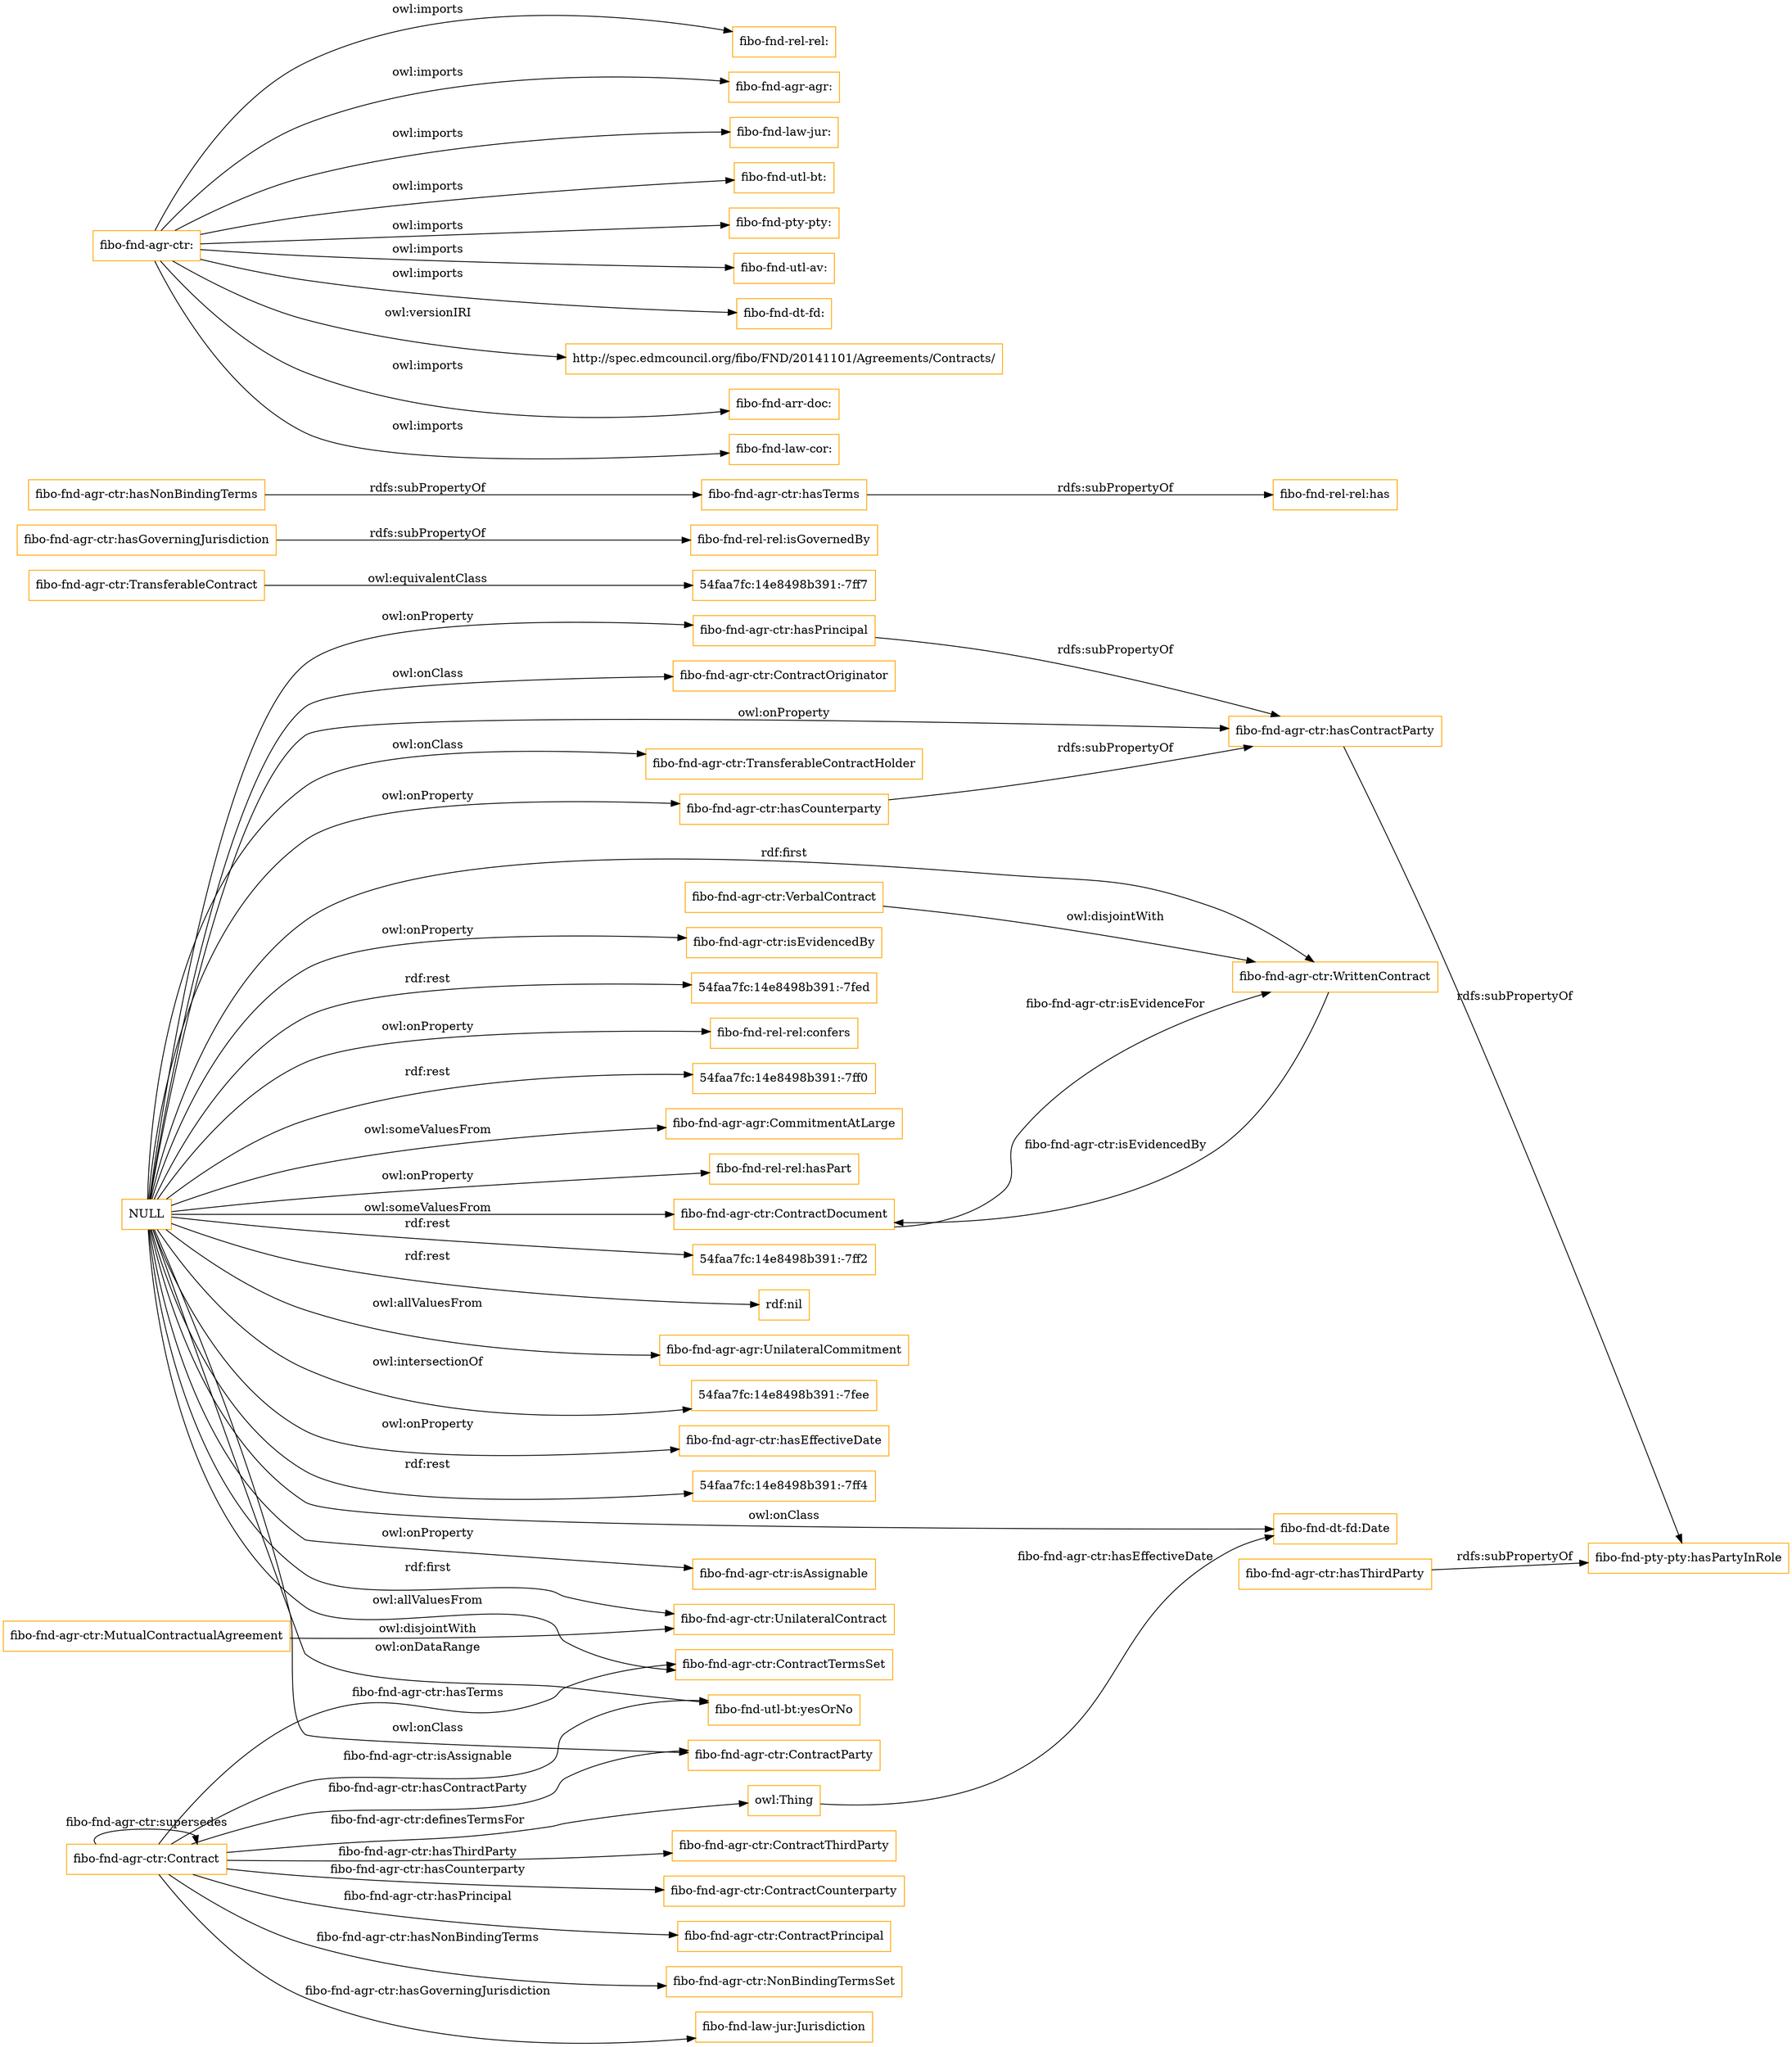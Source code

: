 digraph ar2dtool_diagram { 
rankdir=LR;
size="1501"
node [shape = rectangle, color="orange"]; "fibo-fnd-agr-ctr:ContractDocument" "fibo-fnd-agr-ctr:ContractThirdParty" "fibo-fnd-agr-ctr:TransferableContract" "fibo-fnd-agr-ctr:VerbalContract" "fibo-fnd-agr-ctr:UnilateralContract" "fibo-fnd-agr-ctr:MutualContractualAgreement" "fibo-fnd-agr-ctr:ContractCounterparty" "54faa7fc:14e8498b391:-7ff7" "fibo-fnd-agr-ctr:ContractOriginator" "fibo-fnd-agr-ctr:ContractTermsSet" "fibo-fnd-agr-ctr:Contract" "fibo-fnd-agr-ctr:ContractParty" "fibo-fnd-agr-ctr:ContractPrincipal" "fibo-fnd-agr-ctr:WrittenContract" "fibo-fnd-agr-ctr:NonBindingTermsSet" "fibo-fnd-agr-ctr:TransferableContractHolder" ; /*classes style*/
	"fibo-fnd-agr-ctr:hasCounterparty" -> "fibo-fnd-agr-ctr:hasContractParty" [ label = "rdfs:subPropertyOf" ];
	"NULL" -> "fibo-fnd-agr-ctr:ContractDocument" [ label = "owl:someValuesFrom" ];
	"NULL" -> "fibo-fnd-agr-ctr:UnilateralContract" [ label = "rdf:first" ];
	"NULL" -> "fibo-fnd-agr-ctr:hasCounterparty" [ label = "owl:onProperty" ];
	"NULL" -> "fibo-fnd-agr-ctr:hasContractParty" [ label = "owl:onProperty" ];
	"NULL" -> "fibo-fnd-agr-ctr:isEvidencedBy" [ label = "owl:onProperty" ];
	"NULL" -> "54faa7fc:14e8498b391:-7fed" [ label = "rdf:rest" ];
	"NULL" -> "fibo-fnd-rel-rel:confers" [ label = "owl:onProperty" ];
	"NULL" -> "54faa7fc:14e8498b391:-7ff0" [ label = "rdf:rest" ];
	"NULL" -> "fibo-fnd-agr-ctr:ContractOriginator" [ label = "owl:onClass" ];
	"NULL" -> "fibo-fnd-agr-agr:CommitmentAtLarge" [ label = "owl:someValuesFrom" ];
	"NULL" -> "fibo-fnd-agr-ctr:TransferableContractHolder" [ label = "owl:onClass" ];
	"NULL" -> "fibo-fnd-agr-ctr:WrittenContract" [ label = "rdf:first" ];
	"NULL" -> "fibo-fnd-rel-rel:hasPart" [ label = "owl:onProperty" ];
	"NULL" -> "fibo-fnd-agr-ctr:ContractParty" [ label = "owl:onClass" ];
	"NULL" -> "54faa7fc:14e8498b391:-7ff2" [ label = "rdf:rest" ];
	"NULL" -> "rdf:nil" [ label = "rdf:rest" ];
	"NULL" -> "fibo-fnd-agr-ctr:ContractTermsSet" [ label = "owl:allValuesFrom" ];
	"NULL" -> "fibo-fnd-agr-agr:UnilateralCommitment" [ label = "owl:allValuesFrom" ];
	"NULL" -> "54faa7fc:14e8498b391:-7fee" [ label = "owl:intersectionOf" ];
	"NULL" -> "fibo-fnd-agr-ctr:hasPrincipal" [ label = "owl:onProperty" ];
	"NULL" -> "fibo-fnd-agr-ctr:hasEffectiveDate" [ label = "owl:onProperty" ];
	"NULL" -> "54faa7fc:14e8498b391:-7ff4" [ label = "rdf:rest" ];
	"NULL" -> "fibo-fnd-dt-fd:Date" [ label = "owl:onClass" ];
	"NULL" -> "fibo-fnd-utl-bt:yesOrNo" [ label = "owl:onDataRange" ];
	"NULL" -> "fibo-fnd-agr-ctr:isAssignable" [ label = "owl:onProperty" ];
	"fibo-fnd-agr-ctr:hasGoverningJurisdiction" -> "fibo-fnd-rel-rel:isGovernedBy" [ label = "rdfs:subPropertyOf" ];
	"fibo-fnd-agr-ctr:hasPrincipal" -> "fibo-fnd-agr-ctr:hasContractParty" [ label = "rdfs:subPropertyOf" ];
	"fibo-fnd-agr-ctr:hasContractParty" -> "fibo-fnd-pty-pty:hasPartyInRole" [ label = "rdfs:subPropertyOf" ];
	"fibo-fnd-agr-ctr:TransferableContract" -> "54faa7fc:14e8498b391:-7ff7" [ label = "owl:equivalentClass" ];
	"fibo-fnd-agr-ctr:hasThirdParty" -> "fibo-fnd-pty-pty:hasPartyInRole" [ label = "rdfs:subPropertyOf" ];
	"fibo-fnd-agr-ctr:hasNonBindingTerms" -> "fibo-fnd-agr-ctr:hasTerms" [ label = "rdfs:subPropertyOf" ];
	"fibo-fnd-agr-ctr:VerbalContract" -> "fibo-fnd-agr-ctr:WrittenContract" [ label = "owl:disjointWith" ];
	"fibo-fnd-agr-ctr:hasTerms" -> "fibo-fnd-rel-rel:has" [ label = "rdfs:subPropertyOf" ];
	"fibo-fnd-agr-ctr:" -> "fibo-fnd-rel-rel:" [ label = "owl:imports" ];
	"fibo-fnd-agr-ctr:" -> "fibo-fnd-agr-agr:" [ label = "owl:imports" ];
	"fibo-fnd-agr-ctr:" -> "fibo-fnd-law-jur:" [ label = "owl:imports" ];
	"fibo-fnd-agr-ctr:" -> "fibo-fnd-utl-bt:" [ label = "owl:imports" ];
	"fibo-fnd-agr-ctr:" -> "fibo-fnd-pty-pty:" [ label = "owl:imports" ];
	"fibo-fnd-agr-ctr:" -> "fibo-fnd-utl-av:" [ label = "owl:imports" ];
	"fibo-fnd-agr-ctr:" -> "fibo-fnd-dt-fd:" [ label = "owl:imports" ];
	"fibo-fnd-agr-ctr:" -> "http://spec.edmcouncil.org/fibo/FND/20141101/Agreements/Contracts/" [ label = "owl:versionIRI" ];
	"fibo-fnd-agr-ctr:" -> "fibo-fnd-arr-doc:" [ label = "owl:imports" ];
	"fibo-fnd-agr-ctr:" -> "fibo-fnd-law-cor:" [ label = "owl:imports" ];
	"fibo-fnd-agr-ctr:MutualContractualAgreement" -> "fibo-fnd-agr-ctr:UnilateralContract" [ label = "owl:disjointWith" ];
	"fibo-fnd-agr-ctr:Contract" -> "fibo-fnd-law-jur:Jurisdiction" [ label = "fibo-fnd-agr-ctr:hasGoverningJurisdiction" ];
	"fibo-fnd-agr-ctr:Contract" -> "fibo-fnd-agr-ctr:ContractPrincipal" [ label = "fibo-fnd-agr-ctr:hasPrincipal" ];
	"owl:Thing" -> "fibo-fnd-dt-fd:Date" [ label = "fibo-fnd-agr-ctr:hasEffectiveDate" ];
	"fibo-fnd-agr-ctr:ContractDocument" -> "fibo-fnd-agr-ctr:WrittenContract" [ label = "fibo-fnd-agr-ctr:isEvidenceFor" ];
	"fibo-fnd-agr-ctr:Contract" -> "fibo-fnd-agr-ctr:ContractCounterparty" [ label = "fibo-fnd-agr-ctr:hasCounterparty" ];
	"fibo-fnd-agr-ctr:Contract" -> "fibo-fnd-agr-ctr:Contract" [ label = "fibo-fnd-agr-ctr:supersedes" ];
	"fibo-fnd-agr-ctr:Contract" -> "owl:Thing" [ label = "fibo-fnd-agr-ctr:definesTermsFor" ];
	"fibo-fnd-agr-ctr:WrittenContract" -> "fibo-fnd-agr-ctr:ContractDocument" [ label = "fibo-fnd-agr-ctr:isEvidencedBy" ];
	"fibo-fnd-agr-ctr:Contract" -> "fibo-fnd-agr-ctr:ContractThirdParty" [ label = "fibo-fnd-agr-ctr:hasThirdParty" ];
	"fibo-fnd-agr-ctr:Contract" -> "fibo-fnd-utl-bt:yesOrNo" [ label = "fibo-fnd-agr-ctr:isAssignable" ];
	"fibo-fnd-agr-ctr:Contract" -> "fibo-fnd-agr-ctr:ContractTermsSet" [ label = "fibo-fnd-agr-ctr:hasTerms" ];
	"fibo-fnd-agr-ctr:Contract" -> "fibo-fnd-agr-ctr:NonBindingTermsSet" [ label = "fibo-fnd-agr-ctr:hasNonBindingTerms" ];
	"fibo-fnd-agr-ctr:Contract" -> "fibo-fnd-agr-ctr:ContractParty" [ label = "fibo-fnd-agr-ctr:hasContractParty" ];

}
